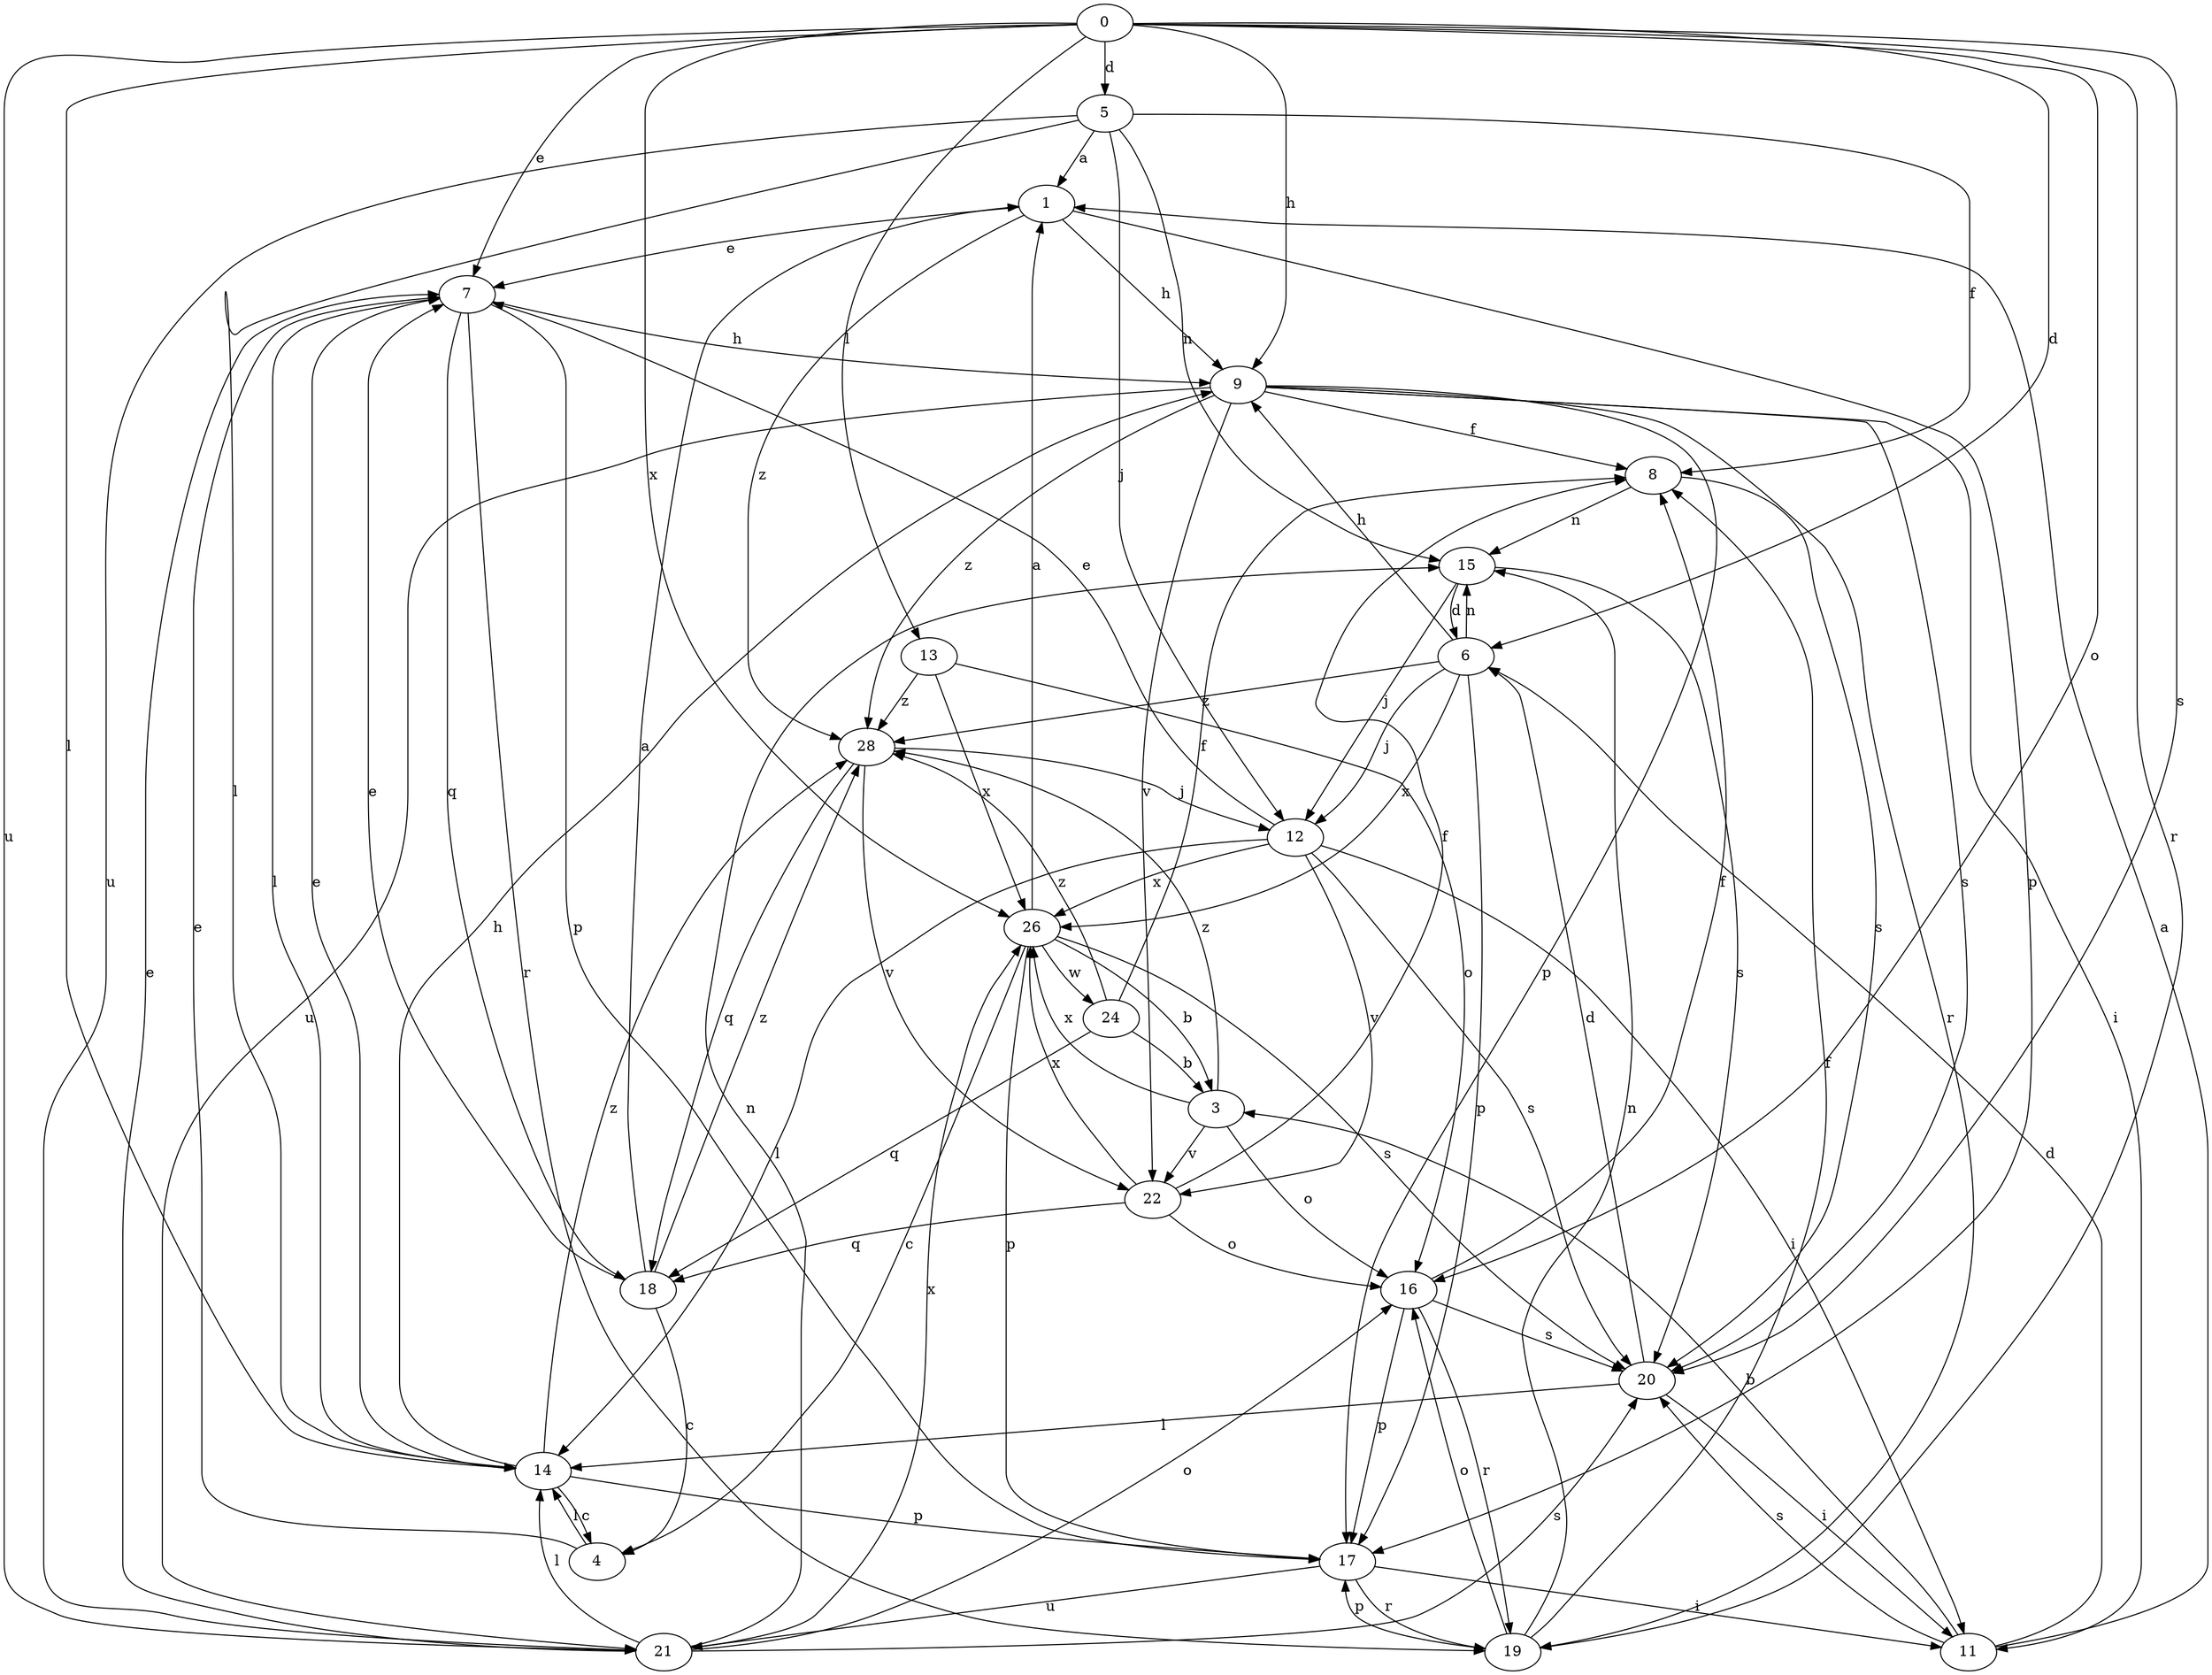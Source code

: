 strict digraph  {
0;
1;
3;
4;
5;
6;
7;
8;
9;
11;
12;
13;
14;
15;
16;
17;
18;
19;
20;
21;
22;
24;
26;
28;
0 -> 5  [label=d];
0 -> 6  [label=d];
0 -> 7  [label=e];
0 -> 9  [label=h];
0 -> 13  [label=l];
0 -> 14  [label=l];
0 -> 16  [label=o];
0 -> 19  [label=r];
0 -> 20  [label=s];
0 -> 21  [label=u];
0 -> 26  [label=x];
1 -> 7  [label=e];
1 -> 9  [label=h];
1 -> 17  [label=p];
1 -> 28  [label=z];
3 -> 16  [label=o];
3 -> 22  [label=v];
3 -> 26  [label=x];
3 -> 28  [label=z];
4 -> 7  [label=e];
4 -> 14  [label=l];
5 -> 1  [label=a];
5 -> 8  [label=f];
5 -> 12  [label=j];
5 -> 14  [label=l];
5 -> 15  [label=n];
5 -> 21  [label=u];
6 -> 9  [label=h];
6 -> 12  [label=j];
6 -> 15  [label=n];
6 -> 17  [label=p];
6 -> 26  [label=x];
6 -> 28  [label=z];
7 -> 9  [label=h];
7 -> 14  [label=l];
7 -> 17  [label=p];
7 -> 18  [label=q];
7 -> 19  [label=r];
8 -> 15  [label=n];
8 -> 20  [label=s];
9 -> 8  [label=f];
9 -> 11  [label=i];
9 -> 17  [label=p];
9 -> 19  [label=r];
9 -> 20  [label=s];
9 -> 21  [label=u];
9 -> 22  [label=v];
9 -> 28  [label=z];
11 -> 1  [label=a];
11 -> 3  [label=b];
11 -> 6  [label=d];
11 -> 20  [label=s];
12 -> 7  [label=e];
12 -> 11  [label=i];
12 -> 14  [label=l];
12 -> 20  [label=s];
12 -> 22  [label=v];
12 -> 26  [label=x];
13 -> 16  [label=o];
13 -> 26  [label=x];
13 -> 28  [label=z];
14 -> 4  [label=c];
14 -> 7  [label=e];
14 -> 9  [label=h];
14 -> 17  [label=p];
14 -> 28  [label=z];
15 -> 6  [label=d];
15 -> 12  [label=j];
15 -> 20  [label=s];
16 -> 8  [label=f];
16 -> 17  [label=p];
16 -> 19  [label=r];
16 -> 20  [label=s];
17 -> 11  [label=i];
17 -> 19  [label=r];
17 -> 21  [label=u];
18 -> 1  [label=a];
18 -> 4  [label=c];
18 -> 7  [label=e];
18 -> 28  [label=z];
19 -> 8  [label=f];
19 -> 15  [label=n];
19 -> 16  [label=o];
19 -> 17  [label=p];
20 -> 6  [label=d];
20 -> 11  [label=i];
20 -> 14  [label=l];
21 -> 7  [label=e];
21 -> 14  [label=l];
21 -> 15  [label=n];
21 -> 16  [label=o];
21 -> 20  [label=s];
21 -> 26  [label=x];
22 -> 8  [label=f];
22 -> 16  [label=o];
22 -> 18  [label=q];
22 -> 26  [label=x];
24 -> 3  [label=b];
24 -> 8  [label=f];
24 -> 18  [label=q];
24 -> 28  [label=z];
26 -> 1  [label=a];
26 -> 3  [label=b];
26 -> 4  [label=c];
26 -> 17  [label=p];
26 -> 20  [label=s];
26 -> 24  [label=w];
28 -> 12  [label=j];
28 -> 18  [label=q];
28 -> 22  [label=v];
}
